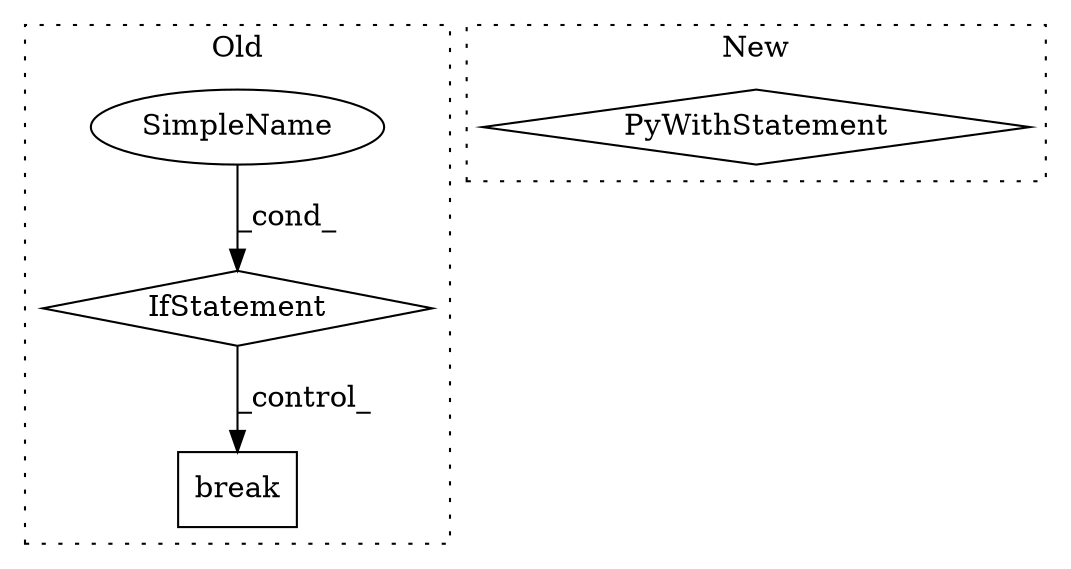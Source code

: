 digraph G {
subgraph cluster0 {
1 [label="break" a="10" s="11143" l="6" shape="box"];
3 [label="IfStatement" a="25" s="11066,11096" l="4,2" shape="diamond"];
4 [label="SimpleName" a="42" s="" l="" shape="ellipse"];
label = "Old";
style="dotted";
}
subgraph cluster1 {
2 [label="PyWithStatement" a="104" s="8894,8919" l="10,2" shape="diamond"];
label = "New";
style="dotted";
}
3 -> 1 [label="_control_"];
4 -> 3 [label="_cond_"];
}
